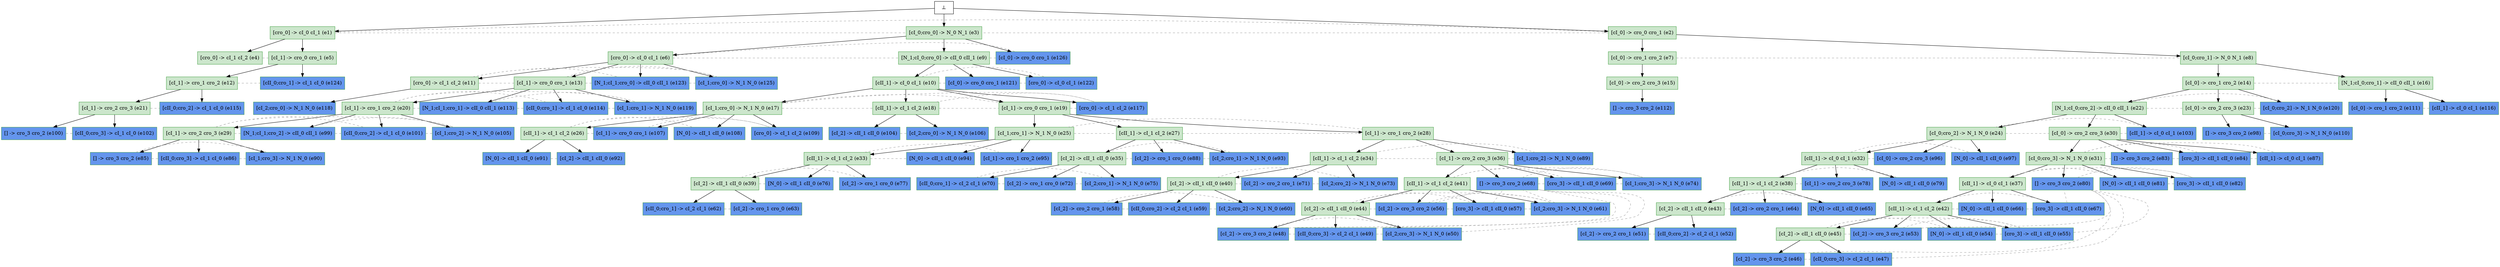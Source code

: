 digraph test {
  e1 -> e4;
  e1 -> e5;
  e3 -> e6;
  e2 -> e7;
  e2 -> e8;
  e3 -> e9;
  e9 -> e10;
  e6 -> e11;
  e5 -> e12;
  e6 -> e13;
  e8 -> e14;
  e7 -> e15;
  e8 -> e16;
  e10 -> e17;
  e10 -> e18;
  e10 -> e19;
  e13 -> e20;
  e12 -> e21;
  e14 -> e22;
  e14 -> e23;
  e22 -> e24;
  e19 -> e25;
  e17 -> e26;
  e19 -> e27;
  e19 -> e28;
  e20 -> e29;
  e22 -> e30;
  e30 -> e31;
  e24 -> e32;
  e25 -> e33;
  e28 -> e34;
  e27 -> e35;
  e28 -> e36;
  e31 -> e37;
  e32 -> e38;
  e33 -> e39;
  e34 -> e40;
  e36 -> e41;
  e37 -> e42;
  e38 -> e43;
  e41 -> e44;
  e42 -> e45;
  e45 -> e46;
  e45 -> e47;
  e44 -> e48;
  e44 -> e49;
  e44 -> e50;
  e43 -> e51;
  e43 -> e52;
  e42 -> e53;
  e42 -> e54;
  e42 -> e55;
  e41 -> e56;
  e41 -> e57;
  e40 -> e58;
  e40 -> e59;
  e40 -> e60;
  e41 -> e61;
  e39 -> e62;
  e39 -> e63;
  e38 -> e64;
  e38 -> e65;
  e37 -> e66;
  e37 -> e67;
  e36 -> e68;
  e36 -> e69;
  e35 -> e70;
  e34 -> e71;
  e35 -> e72;
  e34 -> e73;
  e36 -> e74;
  e35 -> e75;
  e33 -> e76;
  e33 -> e77;
  e32 -> e78;
  e32 -> e79;
  e31 -> e80;
  e31 -> e81;
  e31 -> e82;
  e30 -> e83;
  e30 -> e84;
  e29 -> e85;
  e29 -> e86;
  e30 -> e87;
  e27 -> e88;
  e28 -> e89;
  e29 -> e90;
  e26 -> e91;
  e26 -> e92;
  e27 -> e93;
  e25 -> e94;
  e25 -> e95;
  e24 -> e96;
  e24 -> e97;
  e23 -> e98;
  e20 -> e99;
  e21 -> e100;
  e20 -> e101;
  e21 -> e102;
  e22 -> e103;
  e18 -> e104;
  e20 -> e105;
  e18 -> e106;
  e17 -> e107;
  e17 -> e108;
  e17 -> e109;
  e23 -> e110;
  e16 -> e111;
  e15 -> e112;
  e13 -> e113;
  e13 -> e114;
  e12 -> e115;
  e16 -> e116;
  e10 -> e117;
  e11 -> e118;
  e13 -> e119;
  e14 -> e120;
  e9 -> e121;
  e9 -> e122;
  e6 -> e123;
  e5 -> e124;
  e6 -> e125;
  e3 -> e126;
  e0 -> e1;
  e0 -> e2;
  e0 -> e3;

//conflicts
  e1 -> e2 [arrowhead=none color=gray60 style=dashed constraint=false];
  e1 -> e3 [arrowhead=none color=gray60 style=dashed constraint=false];
  e2 -> e3 [arrowhead=none color=gray60 style=dashed constraint=false];
  e4 -> e5 [arrowhead=none color=gray60 style=dashed constraint=false];
  e6 -> e9 [arrowhead=none color=gray60 style=dashed constraint=false];
  e6 -> e126 [arrowhead=none color=gray60 style=dashed constraint=false];
  e7 -> e8 [arrowhead=none color=gray60 style=dashed constraint=false];
  e9 -> e126 [arrowhead=none color=gray60 style=dashed constraint=false];
  e10 -> e121 [arrowhead=none color=gray60 style=dashed constraint=false];
  e10 -> e122 [arrowhead=none color=gray60 style=dashed constraint=false];
  e11 -> e13 [arrowhead=none color=gray60 style=dashed constraint=false];
  e11 -> e123 [arrowhead=none color=gray60 style=dashed constraint=false];
  e11 -> e125 [arrowhead=none color=gray60 style=dashed constraint=false];
  e12 -> e124 [arrowhead=none color=gray60 style=dashed constraint=false];
  e13 -> e123 [arrowhead=none color=gray60 style=dashed constraint=false];
  e13 -> e125 [arrowhead=none color=gray60 style=dashed constraint=false];
  e14 -> e16 [arrowhead=none color=gray60 style=dashed constraint=false];
  e17 -> e18 [arrowhead=none color=gray60 style=dashed constraint=false];
  e17 -> e19 [arrowhead=none color=gray60 style=dashed constraint=false];
  e17 -> e117 [arrowhead=none color=gray60 style=dashed constraint=false];
  e18 -> e19 [arrowhead=none color=gray60 style=dashed constraint=false];
  e18 -> e117 [arrowhead=none color=gray60 style=dashed constraint=false];
  e19 -> e117 [arrowhead=none color=gray60 style=dashed constraint=false];
  e20 -> e113 [arrowhead=none color=gray60 style=dashed constraint=false];
  e20 -> e114 [arrowhead=none color=gray60 style=dashed constraint=false];
  e20 -> e119 [arrowhead=none color=gray60 style=dashed constraint=false];
  e21 -> e115 [arrowhead=none color=gray60 style=dashed constraint=false];
  e22 -> e23 [arrowhead=none color=gray60 style=dashed constraint=false];
  e22 -> e120 [arrowhead=none color=gray60 style=dashed constraint=false];
  e23 -> e120 [arrowhead=none color=gray60 style=dashed constraint=false];
  e24 -> e30 [arrowhead=none color=gray60 style=dashed constraint=false];
  e24 -> e103 [arrowhead=none color=gray60 style=dashed constraint=false];
  e25 -> e27 [arrowhead=none color=gray60 style=dashed constraint=false];
  e25 -> e28 [arrowhead=none color=gray60 style=dashed constraint=false];
  e26 -> e107 [arrowhead=none color=gray60 style=dashed constraint=false];
  e26 -> e108 [arrowhead=none color=gray60 style=dashed constraint=false];
  e26 -> e109 [arrowhead=none color=gray60 style=dashed constraint=false];
  e27 -> e28 [arrowhead=none color=gray60 style=dashed constraint=false];
  e29 -> e99 [arrowhead=none color=gray60 style=dashed constraint=false];
  e29 -> e101 [arrowhead=none color=gray60 style=dashed constraint=false];
  e29 -> e105 [arrowhead=none color=gray60 style=dashed constraint=false];
  e30 -> e103 [arrowhead=none color=gray60 style=dashed constraint=false];
  e31 -> e83 [arrowhead=none color=gray60 style=dashed constraint=false];
  e31 -> e84 [arrowhead=none color=gray60 style=dashed constraint=false];
  e31 -> e87 [arrowhead=none color=gray60 style=dashed constraint=false];
  e32 -> e96 [arrowhead=none color=gray60 style=dashed constraint=false];
  e32 -> e97 [arrowhead=none color=gray60 style=dashed constraint=false];
  e33 -> e94 [arrowhead=none color=gray60 style=dashed constraint=false];
  e33 -> e95 [arrowhead=none color=gray60 style=dashed constraint=false];
  e34 -> e36 [arrowhead=none color=gray60 style=dashed constraint=false];
  e34 -> e89 [arrowhead=none color=gray60 style=dashed constraint=false];
  e35 -> e88 [arrowhead=none color=gray60 style=dashed constraint=false];
  e35 -> e93 [arrowhead=none color=gray60 style=dashed constraint=false];
  e36 -> e89 [arrowhead=none color=gray60 style=dashed constraint=false];
  e37 -> e81 [arrowhead=none color=gray60 style=dashed constraint=false];
  e37 -> e82 [arrowhead=none color=gray60 style=dashed constraint=false];
  e38 -> e78 [arrowhead=none color=gray60 style=dashed constraint=false];
  e38 -> e79 [arrowhead=none color=gray60 style=dashed constraint=false];
  e39 -> e76 [arrowhead=none color=gray60 style=dashed constraint=false];
  e39 -> e77 [arrowhead=none color=gray60 style=dashed constraint=false];
  e40 -> e71 [arrowhead=none color=gray60 style=dashed constraint=false];
  e40 -> e73 [arrowhead=none color=gray60 style=dashed constraint=false];
  e41 -> e69 [arrowhead=none color=gray60 style=dashed constraint=false];
  e41 -> e74 [arrowhead=none color=gray60 style=dashed constraint=false];
  e42 -> e66 [arrowhead=none color=gray60 style=dashed constraint=false];
  e42 -> e67 [arrowhead=none color=gray60 style=dashed constraint=false];
  e43 -> e64 [arrowhead=none color=gray60 style=dashed constraint=false];
  e43 -> e65 [arrowhead=none color=gray60 style=dashed constraint=false];
  e44 -> e56 [arrowhead=none color=gray60 style=dashed constraint=false];
  e44 -> e57 [arrowhead=none color=gray60 style=dashed constraint=false];
  e44 -> e61 [arrowhead=none color=gray60 style=dashed constraint=false];
  e45 -> e53 [arrowhead=none color=gray60 style=dashed constraint=false];
  e45 -> e54 [arrowhead=none color=gray60 style=dashed constraint=false];
  e45 -> e55 [arrowhead=none color=gray60 style=dashed constraint=false];
  e46 -> e47 [arrowhead=none color=gray60 style=dashed constraint=false];
  e46 -> e80 [arrowhead=none color=gray60 style=dashed constraint=false];
  e47 -> e80 [arrowhead=none color=gray60 style=dashed constraint=false];
  e48 -> e49 [arrowhead=none color=gray60 style=dashed constraint=false];
  e48 -> e50 [arrowhead=none color=gray60 style=dashed constraint=false];
  e48 -> e68 [arrowhead=none color=gray60 style=dashed constraint=false];
  e49 -> e50 [arrowhead=none color=gray60 style=dashed constraint=false];
  e49 -> e68 [arrowhead=none color=gray60 style=dashed constraint=false];
  e50 -> e68 [arrowhead=none color=gray60 style=dashed constraint=false];
  e51 -> e52 [arrowhead=none color=gray60 style=dashed constraint=false];
  e53 -> e55 [arrowhead=none color=gray60 style=dashed constraint=false];
  e53 -> e80 [arrowhead=none color=gray60 style=dashed constraint=false];
  e54 -> e55 [arrowhead=none color=gray60 style=dashed constraint=false];
  e55 -> e80 [arrowhead=none color=gray60 style=dashed constraint=false];
  e56 -> e57 [arrowhead=none color=gray60 style=dashed constraint=false];
  e56 -> e61 [arrowhead=none color=gray60 style=dashed constraint=false];
  e56 -> e68 [arrowhead=none color=gray60 style=dashed constraint=false];
  e57 -> e61 [arrowhead=none color=gray60 style=dashed constraint=false];
  e57 -> e68 [arrowhead=none color=gray60 style=dashed constraint=false];
  e58 -> e59 [arrowhead=none color=gray60 style=dashed constraint=false];
  e58 -> e60 [arrowhead=none color=gray60 style=dashed constraint=false];
  e59 -> e60 [arrowhead=none color=gray60 style=dashed constraint=false];
  e61 -> e68 [arrowhead=none color=gray60 style=dashed constraint=false];
  e62 -> e63 [arrowhead=none color=gray60 style=dashed constraint=false];
  e66 -> e67 [arrowhead=none color=gray60 style=dashed constraint=false];
  e67 -> e80 [arrowhead=none color=gray60 style=dashed constraint=false];
  e68 -> e69 [arrowhead=none color=gray60 style=dashed constraint=false];
  e68 -> e74 [arrowhead=none color=gray60 style=dashed constraint=false];
  e69 -> e74 [arrowhead=none color=gray60 style=dashed constraint=false];
  e70 -> e72 [arrowhead=none color=gray60 style=dashed constraint=false];
  e70 -> e75 [arrowhead=none color=gray60 style=dashed constraint=false];
  e71 -> e73 [arrowhead=none color=gray60 style=dashed constraint=false];
  e72 -> e75 [arrowhead=none color=gray60 style=dashed constraint=false];
  e80 -> e82 [arrowhead=none color=gray60 style=dashed constraint=false];
  e81 -> e82 [arrowhead=none color=gray60 style=dashed constraint=false];
  e83 -> e84 [arrowhead=none color=gray60 style=dashed constraint=false];
  e84 -> e87 [arrowhead=none color=gray60 style=dashed constraint=false];
  e85 -> e86 [arrowhead=none color=gray60 style=dashed constraint=false];
  e85 -> e90 [arrowhead=none color=gray60 style=dashed constraint=false];
  e86 -> e90 [arrowhead=none color=gray60 style=dashed constraint=false];
  e88 -> e93 [arrowhead=none color=gray60 style=dashed constraint=false];
  e91 -> e92 [arrowhead=none color=gray60 style=dashed constraint=false];
  e98 -> e110 [arrowhead=none color=gray60 style=dashed constraint=false];
  e99 -> e101 [arrowhead=none color=gray60 style=dashed constraint=false];
  e99 -> e105 [arrowhead=none color=gray60 style=dashed constraint=false];
  e100 -> e102 [arrowhead=none color=gray60 style=dashed constraint=false];
  e101 -> e105 [arrowhead=none color=gray60 style=dashed constraint=false];
  e104 -> e106 [arrowhead=none color=gray60 style=dashed constraint=false];
  e107 -> e109 [arrowhead=none color=gray60 style=dashed constraint=false];
  e111 -> e116 [arrowhead=none color=gray60 style=dashed constraint=false];
  e113 -> e114 [arrowhead=none color=gray60 style=dashed constraint=false];
  e113 -> e119 [arrowhead=none color=gray60 style=dashed constraint=false];
  e114 -> e119 [arrowhead=none color=gray60 style=dashed constraint=false];
  e121 -> e122 [arrowhead=none color=gray60 style=dashed constraint=false];
  e123 -> e125 [arrowhead=none color=gray60 style=dashed constraint=false];

  e1 [color="#409f40" fillcolor="#cce6cc:#cce6cc" label="[cro_0] -> cI_0 cI_1 (e1)" shape=box style=filled];
  e2 [color="#409f40" fillcolor="#cce6cc:#cce6cc" label="[cI_0] -> cro_0 cro_1 (e2)" shape=box style=filled];
  e3 [color="#409f40" fillcolor="#cce6cc:#cce6cc" label="[cI_0;cro_0] -> N_0 N_1 (e3)" shape=box style=filled];
  e4 [color="#409f40" fillcolor="#cce6cc:#cce6cc" label="[cro_0] -> cI_1 cI_2 (e4)" shape=box style=filled];
  e5 [color="#409f40" fillcolor="#cce6cc:#cce6cc" label="[cI_1] -> cro_0 cro_1 (e5)" shape=box style=filled];
  e6 [color="#409f40" fillcolor="#cce6cc:#cce6cc" label="[cro_0] -> cI_0 cI_1 (e6)" shape=box style=filled];
  e7 [color="#409f40" fillcolor="#cce6cc:#cce6cc" label="[cI_0] -> cro_1 cro_2 (e7)" shape=box style=filled];
  e8 [color="#409f40" fillcolor="#cce6cc:#cce6cc" label="[cI_0;cro_1] -> N_0 N_1 (e8)" shape=box style=filled];
  e9 [color="#409f40" fillcolor="#cce6cc:#cce6cc" label="[N_1;cI_0;cro_0] -> cII_0 cII_1 (e9)" shape=box style=filled];
  e10 [color="#409f40" fillcolor="#cce6cc:#cce6cc" label="[cII_1] -> cI_0 cI_1 (e10)" shape=box style=filled];
  e11 [color="#409f40" fillcolor="#cce6cc:#cce6cc" label="[cro_0] -> cI_1 cI_2 (e11)" shape=box style=filled];
  e12 [color="#409f40" fillcolor="#cce6cc:#cce6cc" label="[cI_1] -> cro_1 cro_2 (e12)" shape=box style=filled];
  e13 [color="#409f40" fillcolor="#cce6cc:#cce6cc" label="[cI_1] -> cro_0 cro_1 (e13)" shape=box style=filled];
  e14 [color="#409f40" fillcolor="#cce6cc:#cce6cc" label="[cI_0] -> cro_1 cro_2 (e14)" shape=box style=filled];
  e15 [color="#409f40" fillcolor="#cce6cc:#cce6cc" label="[cI_0] -> cro_2 cro_3 (e15)" shape=box style=filled];
  e16 [color="#409f40" fillcolor="#cce6cc:#cce6cc" label="[N_1;cI_0;cro_1] -> cII_0 cII_1 (e16)" shape=box style=filled];
  e17 [color="#409f40" fillcolor="#cce6cc:#cce6cc" label="[cI_1;cro_0] -> N_1 N_0 (e17)" shape=box style=filled];
  e18 [color="#409f40" fillcolor="#cce6cc:#cce6cc" label="[cII_1] -> cI_1 cI_2 (e18)" shape=box style=filled];
  e19 [color="#409f40" fillcolor="#cce6cc:#cce6cc" label="[cI_1] -> cro_0 cro_1 (e19)" shape=box style=filled];
  e20 [color="#409f40" fillcolor="#cce6cc:#cce6cc" label="[cI_1] -> cro_1 cro_2 (e20)" shape=box style=filled];
  e21 [color="#409f40" fillcolor="#cce6cc:#cce6cc" label="[cI_1] -> cro_2 cro_3 (e21)" shape=box style=filled];
  e22 [color="#409f40" fillcolor="#cce6cc:#cce6cc" label="[N_1;cI_0;cro_2] -> cII_0 cII_1 (e22)" shape=box style=filled];
  e23 [color="#409f40" fillcolor="#cce6cc:#cce6cc" label="[cI_0] -> cro_2 cro_3 (e23)" shape=box style=filled];
  e24 [color="#409f40" fillcolor="#cce6cc:#cce6cc" label="[cI_0;cro_2] -> N_1 N_0 (e24)" shape=box style=filled];
  e25 [color="#409f40" fillcolor="#cce6cc:#cce6cc" label="[cI_1;cro_1] -> N_1 N_0 (e25)" shape=box style=filled];
  e26 [color="#409f40" fillcolor="#cce6cc:#cce6cc" label="[cII_1] -> cI_1 cI_2 (e26)" shape=box style=filled];
  e27 [color="#409f40" fillcolor="#cce6cc:#cce6cc" label="[cII_1] -> cI_1 cI_2 (e27)" shape=box style=filled];
  e28 [color="#409f40" fillcolor="#cce6cc:#cce6cc" label="[cI_1] -> cro_1 cro_2 (e28)" shape=box style=filled];
  e29 [color="#409f40" fillcolor="#cce6cc:#cce6cc" label="[cI_1] -> cro_2 cro_3 (e29)" shape=box style=filled];
  e30 [color="#409f40" fillcolor="#cce6cc:#cce6cc" label="[cI_0] -> cro_2 cro_3 (e30)" shape=box style=filled];
  e31 [color="#409f40" fillcolor="#cce6cc:#cce6cc" label="[cI_0;cro_3] -> N_1 N_0 (e31)" shape=box style=filled];
  e32 [color="#409f40" fillcolor="#cce6cc:#cce6cc" label="[cII_1] -> cI_0 cI_1 (e32)" shape=box style=filled];
  e33 [color="#409f40" fillcolor="#cce6cc:#cce6cc" label="[cII_1] -> cI_1 cI_2 (e33)" shape=box style=filled];
  e34 [color="#409f40" fillcolor="#cce6cc:#cce6cc" label="[cII_1] -> cI_1 cI_2 (e34)" shape=box style=filled];
  e35 [color="#409f40" fillcolor="#cce6cc:#cce6cc" label="[cI_2] -> cII_1 cII_0 (e35)" shape=box style=filled];
  e36 [color="#409f40" fillcolor="#cce6cc:#cce6cc" label="[cI_1] -> cro_2 cro_3 (e36)" shape=box style=filled];
  e37 [color="#409f40" fillcolor="#cce6cc:#cce6cc" label="[cII_1] -> cI_0 cI_1 (e37)" shape=box style=filled];
  e38 [color="#409f40" fillcolor="#cce6cc:#cce6cc" label="[cII_1] -> cI_1 cI_2 (e38)" shape=box style=filled];
  e39 [color="#409f40" fillcolor="#cce6cc:#cce6cc" label="[cI_2] -> cII_1 cII_0 (e39)" shape=box style=filled];
  e40 [color="#409f40" fillcolor="#cce6cc:#cce6cc" label="[cI_2] -> cII_1 cII_0 (e40)" shape=box style=filled];
  e41 [color="#409f40" fillcolor="#cce6cc:#cce6cc" label="[cII_1] -> cI_1 cI_2 (e41)" shape=box style=filled];
  e42 [color="#409f40" fillcolor="#cce6cc:#cce6cc" label="[cII_1] -> cI_1 cI_2 (e42)" shape=box style=filled];
  e43 [color="#409f40" fillcolor="#cce6cc:#cce6cc" label="[cI_2] -> cII_1 cII_0 (e43)" shape=box style=filled];
  e44 [color="#409f40" fillcolor="#cce6cc:#cce6cc" label="[cI_2] -> cII_1 cII_0 (e44)" shape=box style=filled];
  e45 [color="#409f40" fillcolor="#cce6cc:#cce6cc" label="[cI_2] -> cII_1 cII_0 (e45)" shape=box style=filled];
  e46 [color="#409f40" fillcolor="cornflowerblue:cornflowerblue" label="[cI_2] -> cro_3 cro_2 (e46)" shape=box style=filled];
  e47 [color="#409f40" fillcolor="cornflowerblue:cornflowerblue" label="[cII_0;cro_3] -> cI_2 cI_1 (e47)" shape=box style=filled];
  e48 [color="#409f40" fillcolor="cornflowerblue:cornflowerblue" label="[cI_2] -> cro_3 cro_2 (e48)" shape=box style=filled];
  e49 [color="#409f40" fillcolor="cornflowerblue:cornflowerblue" label="[cII_0;cro_3] -> cI_2 cI_1 (e49)" shape=box style=filled];
  e50 [color="#409f40" fillcolor="cornflowerblue:cornflowerblue" label="[cI_2;cro_3] -> N_1 N_0 (e50)" shape=box style=filled];
  e51 [color="#409f40" fillcolor="cornflowerblue:cornflowerblue" label="[cI_2] -> cro_2 cro_1 (e51)" shape=box style=filled];
  e52 [color="#409f40" fillcolor="cornflowerblue:cornflowerblue" label="[cII_0;cro_2] -> cI_2 cI_1 (e52)" shape=box style=filled];
  e53 [color="#409f40" fillcolor="cornflowerblue:cornflowerblue" label="[cI_2] -> cro_3 cro_2 (e53)" shape=box style=filled];
  e54 [color="#409f40" fillcolor="cornflowerblue:cornflowerblue" label="[N_0] -> cII_1 cII_0 (e54)" shape=box style=filled];
  e55 [color="#409f40" fillcolor="cornflowerblue:cornflowerblue" label="[cro_3] -> cII_1 cII_0 (e55)" shape=box style=filled];
  e56 [color="#409f40" fillcolor="cornflowerblue:cornflowerblue" label="[cI_2] -> cro_3 cro_2 (e56)" shape=box style=filled];
  e57 [color="#409f40" fillcolor="cornflowerblue:cornflowerblue" label="[cro_3] -> cII_1 cII_0 (e57)" shape=box style=filled];
  e58 [color="#409f40" fillcolor="cornflowerblue:cornflowerblue" label="[cI_2] -> cro_2 cro_1 (e58)" shape=box style=filled];
  e59 [color="#409f40" fillcolor="cornflowerblue:cornflowerblue" label="[cII_0;cro_2] -> cI_2 cI_1 (e59)" shape=box style=filled];
  e60 [color="#409f40" fillcolor="cornflowerblue:cornflowerblue" label="[cI_2;cro_2] -> N_1 N_0 (e60)" shape=box style=filled];
  e61 [color="#409f40" fillcolor="cornflowerblue:cornflowerblue" label="[cI_2;cro_3] -> N_1 N_0 (e61)" shape=box style=filled];
  e62 [color="#409f40" fillcolor="cornflowerblue:cornflowerblue" label="[cII_0;cro_1] -> cI_2 cI_1 (e62)" shape=box style=filled];
  e63 [color="#409f40" fillcolor="cornflowerblue:cornflowerblue" label="[cI_2] -> cro_1 cro_0 (e63)" shape=box style=filled];
  e64 [color="#409f40" fillcolor="cornflowerblue:cornflowerblue" label="[cI_2] -> cro_2 cro_1 (e64)" shape=box style=filled];
  e65 [color="#409f40" fillcolor="cornflowerblue:cornflowerblue" label="[N_0] -> cII_1 cII_0 (e65)" shape=box style=filled];
  e66 [color="#409f40" fillcolor="cornflowerblue:cornflowerblue" label="[N_0] -> cII_1 cII_0 (e66)" shape=box style=filled];
  e67 [color="#409f40" fillcolor="cornflowerblue:cornflowerblue" label="[cro_3] -> cII_1 cII_0 (e67)" shape=box style=filled];
  e68 [color="#409f40" fillcolor="cornflowerblue:cornflowerblue" label="[] -> cro_3 cro_2 (e68)" shape=box style=filled];
  e69 [color="#409f40" fillcolor="cornflowerblue:cornflowerblue" label="[cro_3] -> cII_1 cII_0 (e69)" shape=box style=filled];
  e70 [color="#409f40" fillcolor="cornflowerblue:cornflowerblue" label="[cII_0;cro_1] -> cI_2 cI_1 (e70)" shape=box style=filled];
  e71 [color="#409f40" fillcolor="cornflowerblue:cornflowerblue" label="[cI_2] -> cro_2 cro_1 (e71)" shape=box style=filled];
  e72 [color="#409f40" fillcolor="cornflowerblue:cornflowerblue" label="[cI_2] -> cro_1 cro_0 (e72)" shape=box style=filled];
  e73 [color="#409f40" fillcolor="cornflowerblue:cornflowerblue" label="[cI_2;cro_2] -> N_1 N_0 (e73)" shape=box style=filled];
  e74 [color="#409f40" fillcolor="cornflowerblue:cornflowerblue" label="[cI_1;cro_3] -> N_1 N_0 (e74)" shape=box style=filled];
  e75 [color="#409f40" fillcolor="cornflowerblue:cornflowerblue" label="[cI_2;cro_1] -> N_1 N_0 (e75)" shape=box style=filled];
  e76 [color="#409f40" fillcolor="cornflowerblue:cornflowerblue" label="[N_0] -> cII_1 cII_0 (e76)" shape=box style=filled];
  e77 [color="#409f40" fillcolor="cornflowerblue:cornflowerblue" label="[cI_2] -> cro_1 cro_0 (e77)" shape=box style=filled];
  e78 [color="#409f40" fillcolor="cornflowerblue:cornflowerblue" label="[cI_1] -> cro_2 cro_3 (e78)" shape=box style=filled];
  e79 [color="#409f40" fillcolor="cornflowerblue:cornflowerblue" label="[N_0] -> cII_1 cII_0 (e79)" shape=box style=filled];
  e80 [color="#409f40" fillcolor="cornflowerblue:cornflowerblue" label="[] -> cro_3 cro_2 (e80)" shape=box style=filled];
  e81 [color="#409f40" fillcolor="cornflowerblue:cornflowerblue" label="[N_0] -> cII_1 cII_0 (e81)" shape=box style=filled];
  e82 [color="#409f40" fillcolor="cornflowerblue:cornflowerblue" label="[cro_3] -> cII_1 cII_0 (e82)" shape=box style=filled];
  e83 [color="#409f40" fillcolor="cornflowerblue:cornflowerblue" label="[] -> cro_3 cro_2 (e83)" shape=box style=filled];
  e84 [color="#409f40" fillcolor="cornflowerblue:cornflowerblue" label="[cro_3] -> cII_1 cII_0 (e84)" shape=box style=filled];
  e85 [color="#409f40" fillcolor="cornflowerblue:cornflowerblue" label="[] -> cro_3 cro_2 (e85)" shape=box style=filled];
  e86 [color="#409f40" fillcolor="cornflowerblue:cornflowerblue" label="[cII_0;cro_3] -> cI_1 cI_0 (e86)" shape=box style=filled];
  e87 [color="#409f40" fillcolor="cornflowerblue:cornflowerblue" label="[cII_1] -> cI_0 cI_1 (e87)" shape=box style=filled];
  e88 [color="#409f40" fillcolor="cornflowerblue:cornflowerblue" label="[cI_2] -> cro_1 cro_0 (e88)" shape=box style=filled];
  e89 [color="#409f40" fillcolor="cornflowerblue:cornflowerblue" label="[cI_1;cro_2] -> N_1 N_0 (e89)" shape=box style=filled];
  e90 [color="#409f40" fillcolor="cornflowerblue:cornflowerblue" label="[cI_1;cro_3] -> N_1 N_0 (e90)" shape=box style=filled];
  e91 [color="#409f40" fillcolor="cornflowerblue:cornflowerblue" label="[N_0] -> cII_1 cII_0 (e91)" shape=box style=filled];
  e92 [color="#409f40" fillcolor="cornflowerblue:cornflowerblue" label="[cI_2] -> cII_1 cII_0 (e92)" shape=box style=filled];
  e93 [color="#409f40" fillcolor="cornflowerblue:cornflowerblue" label="[cI_2;cro_1] -> N_1 N_0 (e93)" shape=box style=filled];
  e94 [color="#409f40" fillcolor="cornflowerblue:cornflowerblue" label="[N_0] -> cII_1 cII_0 (e94)" shape=box style=filled];
  e95 [color="#409f40" fillcolor="cornflowerblue:cornflowerblue" label="[cI_1] -> cro_1 cro_2 (e95)" shape=box style=filled];
  e96 [color="#409f40" fillcolor="cornflowerblue:cornflowerblue" label="[cI_0] -> cro_2 cro_3 (e96)" shape=box style=filled];
  e97 [color="#409f40" fillcolor="cornflowerblue:cornflowerblue" label="[N_0] -> cII_1 cII_0 (e97)" shape=box style=filled];
  e98 [color="#409f40" fillcolor="cornflowerblue:cornflowerblue" label="[] -> cro_3 cro_2 (e98)" shape=box style=filled];
  e99 [color="#409f40" fillcolor="cornflowerblue:cornflowerblue" label="[N_1;cI_1;cro_2] -> cII_0 cII_1 (e99)" shape=box style=filled];
  e100 [color="#409f40" fillcolor="cornflowerblue:cornflowerblue" label="[] -> cro_3 cro_2 (e100)" shape=box style=filled];
  e101 [color="#409f40" fillcolor="cornflowerblue:cornflowerblue" label="[cII_0;cro_2] -> cI_1 cI_0 (e101)" shape=box style=filled];
  e102 [color="#409f40" fillcolor="cornflowerblue:cornflowerblue" label="[cII_0;cro_3] -> cI_1 cI_0 (e102)" shape=box style=filled];
  e103 [color="#409f40" fillcolor="cornflowerblue:cornflowerblue" label="[cII_1] -> cI_0 cI_1 (e103)" shape=box style=filled];
  e104 [color="#409f40" fillcolor="cornflowerblue:cornflowerblue" label="[cI_2] -> cII_1 cII_0 (e104)" shape=box style=filled];
  e105 [color="#409f40" fillcolor="cornflowerblue:cornflowerblue" label="[cI_1;cro_2] -> N_1 N_0 (e105)" shape=box style=filled];
  e106 [color="#409f40" fillcolor="cornflowerblue:cornflowerblue" label="[cI_2;cro_0] -> N_1 N_0 (e106)" shape=box style=filled];
  e107 [color="#409f40" fillcolor="cornflowerblue:cornflowerblue" label="[cI_1] -> cro_0 cro_1 (e107)" shape=box style=filled];
  e108 [color="#409f40" fillcolor="cornflowerblue:cornflowerblue" label="[N_0] -> cII_1 cII_0 (e108)" shape=box style=filled];
  e109 [color="#409f40" fillcolor="cornflowerblue:cornflowerblue" label="[cro_0] -> cI_1 cI_2 (e109)" shape=box style=filled];
  e110 [color="#409f40" fillcolor="cornflowerblue:cornflowerblue" label="[cI_0;cro_3] -> N_1 N_0 (e110)" shape=box style=filled];
  e111 [color="#409f40" fillcolor="cornflowerblue:cornflowerblue" label="[cI_0] -> cro_1 cro_2 (e111)" shape=box style=filled];
  e112 [color="#409f40" fillcolor="cornflowerblue:cornflowerblue" label="[] -> cro_3 cro_2 (e112)" shape=box style=filled];
  e113 [color="#409f40" fillcolor="cornflowerblue:cornflowerblue" label="[N_1;cI_1;cro_1] -> cII_0 cII_1 (e113)" shape=box style=filled];
  e114 [color="#409f40" fillcolor="cornflowerblue:cornflowerblue" label="[cII_0;cro_1] -> cI_1 cI_0 (e114)" shape=box style=filled];
  e115 [color="#409f40" fillcolor="cornflowerblue:cornflowerblue" label="[cII_0;cro_2] -> cI_1 cI_0 (e115)" shape=box style=filled];
  e116 [color="#409f40" fillcolor="cornflowerblue:cornflowerblue" label="[cII_1] -> cI_0 cI_1 (e116)" shape=box style=filled];
  e117 [color="#409f40" fillcolor="cornflowerblue:cornflowerblue" label="[cro_0] -> cI_1 cI_2 (e117)" shape=box style=filled];
  e118 [color="#409f40" fillcolor="cornflowerblue:cornflowerblue" label="[cI_2;cro_0] -> N_1 N_0 (e118)" shape=box style=filled];
  e119 [color="#409f40" fillcolor="cornflowerblue:cornflowerblue" label="[cI_1;cro_1] -> N_1 N_0 (e119)" shape=box style=filled];
  e120 [color="#409f40" fillcolor="cornflowerblue:cornflowerblue" label="[cI_0;cro_2] -> N_1 N_0 (e120)" shape=box style=filled];
  e121 [color="#409f40" fillcolor="cornflowerblue:cornflowerblue" label="[cI_0] -> cro_0 cro_1 (e121)" shape=box style=filled];
  e122 [color="#409f40" fillcolor="cornflowerblue:cornflowerblue" label="[cro_0] -> cI_0 cI_1 (e122)" shape=box style=filled];
  e123 [color="#409f40" fillcolor="cornflowerblue:cornflowerblue" label="[N_1;cI_1;cro_0] -> cII_0 cII_1 (e123)" shape=box style=filled];
  e124 [color="#409f40" fillcolor="cornflowerblue:cornflowerblue" label="[cII_0;cro_1] -> cI_1 cI_0 (e124)" shape=box style=filled];
  e125 [color="#409f40" fillcolor="cornflowerblue:cornflowerblue" label="[cI_1;cro_0] -> N_1 N_0 (e125)" shape=box style=filled];
  e126 [color="#409f40" fillcolor="cornflowerblue:cornflowerblue" label="[cI_0] -> cro_0 cro_1 (e126)" shape=box style=filled];
  e0 [fillcolor="white" label="⊥" shape=box style=filled];
}
